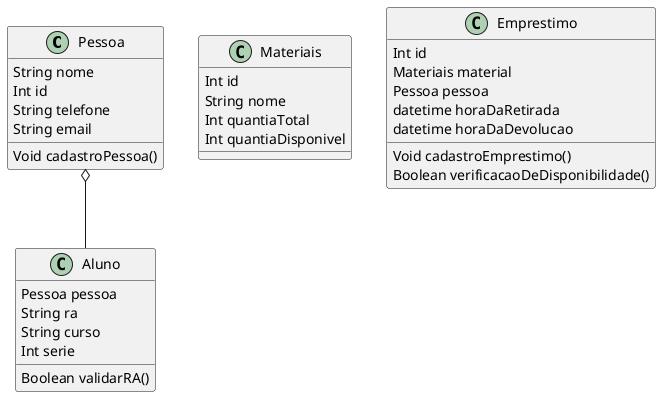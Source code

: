 @startuml   

class "Pessoa" as pes{
    String nome
    Int id
    String telefone
    String email

    Void cadastroPessoa()
}
 
class "Aluno" as alu{
    Pessoa pessoa
    String ra
    String curso
    Int serie
    Boolean validarRA()
}

class "Materiais" as mat{
    Int id
    String nome
    Int quantiaTotal
    Int quantiaDisponivel
}

class "Emprestimo" as emp{
    Int id
    Materiais material
    Pessoa pessoa
    datetime horaDaRetirada
    datetime horaDaDevolucao

    Void cadastroEmprestimo()
    Boolean verificacaoDeDisponibilidade()
}

pes o-- alu


@enduml
